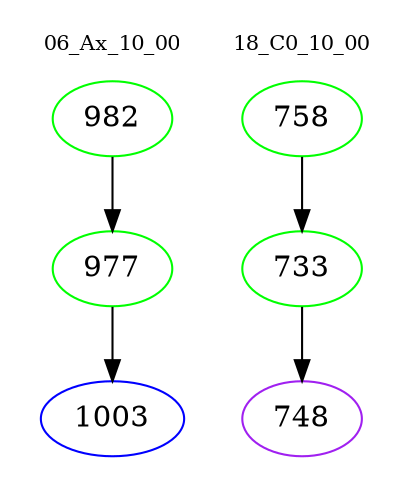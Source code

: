 digraph{
subgraph cluster_0 {
color = white
label = "06_Ax_10_00";
fontsize=10;
T0_982 [label="982", color="green"]
T0_982 -> T0_977 [color="black"]
T0_977 [label="977", color="green"]
T0_977 -> T0_1003 [color="black"]
T0_1003 [label="1003", color="blue"]
}
subgraph cluster_1 {
color = white
label = "18_C0_10_00";
fontsize=10;
T1_758 [label="758", color="green"]
T1_758 -> T1_733 [color="black"]
T1_733 [label="733", color="green"]
T1_733 -> T1_748 [color="black"]
T1_748 [label="748", color="purple"]
}
}
